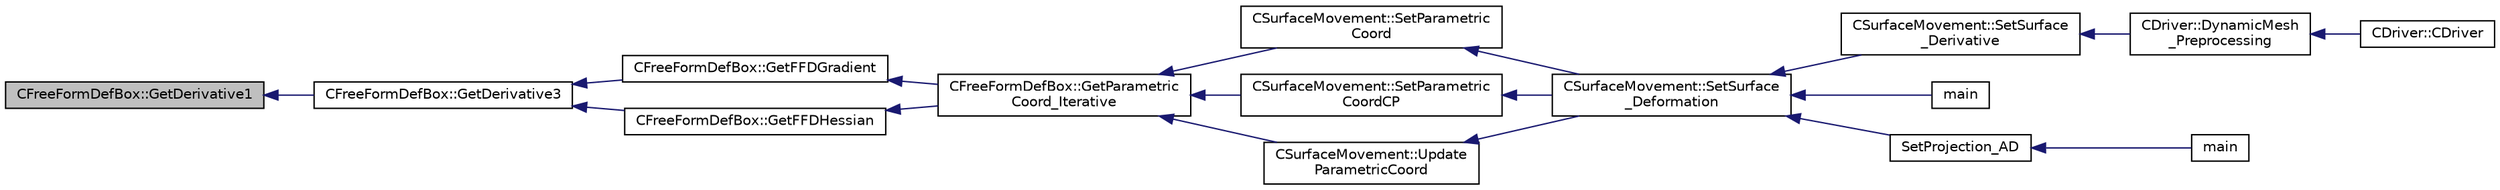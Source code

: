 digraph "CFreeFormDefBox::GetDerivative1"
{
  edge [fontname="Helvetica",fontsize="10",labelfontname="Helvetica",labelfontsize="10"];
  node [fontname="Helvetica",fontsize="10",shape=record];
  rankdir="LR";
  Node251 [label="CFreeFormDefBox::GetDerivative1",height=0.2,width=0.4,color="black", fillcolor="grey75", style="filled", fontcolor="black"];
  Node251 -> Node252 [dir="back",color="midnightblue",fontsize="10",style="solid",fontname="Helvetica"];
  Node252 [label="CFreeFormDefBox::GetDerivative3",height=0.2,width=0.4,color="black", fillcolor="white", style="filled",URL="$class_c_free_form_def_box.html#a5961f75e1dcddea8f42cfd79f3ede13a",tooltip="An auxiliary routine to help us compute the gradient of F(u, v, w) = ||X(u, v, w)-(x, y, z)||^2 = (Sum_ijk^lmn P1_ijk Bi Bj Bk -x)^2+(Sum_ijk^lmn P2_ijk Bi Bj Bk -y)+(Sum_ijk^lmn P3_ijk Bi Bj Bk -z) "];
  Node252 -> Node253 [dir="back",color="midnightblue",fontsize="10",style="solid",fontname="Helvetica"];
  Node253 [label="CFreeFormDefBox::GetFFDGradient",height=0.2,width=0.4,color="black", fillcolor="white", style="filled",URL="$class_c_free_form_def_box.html#a32ca026873144f96ae0e72b0350dfe18",tooltip="The routine computes the gradient of F(u, v, w) = ||X(u, v, w)-(x, y, z)||^2 evaluated at (u..."];
  Node253 -> Node254 [dir="back",color="midnightblue",fontsize="10",style="solid",fontname="Helvetica"];
  Node254 [label="CFreeFormDefBox::GetParametric\lCoord_Iterative",height=0.2,width=0.4,color="black", fillcolor="white", style="filled",URL="$class_c_free_form_def_box.html#a011c6d7a5d805990775f0ee28d827a7f",tooltip="Iterative strategy for computing the parametric coordinates. "];
  Node254 -> Node255 [dir="back",color="midnightblue",fontsize="10",style="solid",fontname="Helvetica"];
  Node255 [label="CSurfaceMovement::SetParametric\lCoord",height=0.2,width=0.4,color="black", fillcolor="white", style="filled",URL="$class_c_surface_movement.html#aba4574819df11175b382e0e765ec2f92",tooltip="Compute the parametric coordinates of a grid point using a point inversion strategy in the free form ..."];
  Node255 -> Node256 [dir="back",color="midnightblue",fontsize="10",style="solid",fontname="Helvetica"];
  Node256 [label="CSurfaceMovement::SetSurface\l_Deformation",height=0.2,width=0.4,color="black", fillcolor="white", style="filled",URL="$class_c_surface_movement.html#a23bec9fbe1bcd7f6117100de93381ac3",tooltip="Set the surface/boundary deformation. "];
  Node256 -> Node257 [dir="back",color="midnightblue",fontsize="10",style="solid",fontname="Helvetica"];
  Node257 [label="CSurfaceMovement::SetSurface\l_Derivative",height=0.2,width=0.4,color="black", fillcolor="white", style="filled",URL="$class_c_surface_movement.html#af6aac73d04565bf6e9b81305b66e97e7",tooltip="Set derivatives of the surface/boundary deformation. "];
  Node257 -> Node258 [dir="back",color="midnightblue",fontsize="10",style="solid",fontname="Helvetica"];
  Node258 [label="CDriver::DynamicMesh\l_Preprocessing",height=0.2,width=0.4,color="black", fillcolor="white", style="filled",URL="$class_c_driver.html#af585d91d9c08dbddcc2b3e67dd5f5af9",tooltip="GridMovement_Preprocessing. "];
  Node258 -> Node259 [dir="back",color="midnightblue",fontsize="10",style="solid",fontname="Helvetica"];
  Node259 [label="CDriver::CDriver",height=0.2,width=0.4,color="black", fillcolor="white", style="filled",URL="$class_c_driver.html#a3fca4a013a6efa9bbb38fe78a86b5f3d",tooltip="Constructor of the class. "];
  Node256 -> Node260 [dir="back",color="midnightblue",fontsize="10",style="solid",fontname="Helvetica"];
  Node260 [label="main",height=0.2,width=0.4,color="black", fillcolor="white", style="filled",URL="$_s_u2___d_e_f_8cpp.html#a0ddf1224851353fc92bfbff6f499fa97"];
  Node256 -> Node261 [dir="back",color="midnightblue",fontsize="10",style="solid",fontname="Helvetica"];
  Node261 [label="SetProjection_AD",height=0.2,width=0.4,color="black", fillcolor="white", style="filled",URL="$_s_u2___d_o_t_8cpp.html#a3fceed882e8eb3d6796c8e8396af7d87",tooltip="Projection of the surface sensitivity using algorithmic differentiation (AD). "];
  Node261 -> Node262 [dir="back",color="midnightblue",fontsize="10",style="solid",fontname="Helvetica"];
  Node262 [label="main",height=0.2,width=0.4,color="black", fillcolor="white", style="filled",URL="$_s_u2___d_o_t_8cpp.html#a0ddf1224851353fc92bfbff6f499fa97"];
  Node254 -> Node263 [dir="back",color="midnightblue",fontsize="10",style="solid",fontname="Helvetica"];
  Node263 [label="CSurfaceMovement::SetParametric\lCoordCP",height=0.2,width=0.4,color="black", fillcolor="white", style="filled",URL="$class_c_surface_movement.html#aa2807f008a1580a5eafd712a7051b548",tooltip="Set the Parametric coordinates. "];
  Node263 -> Node256 [dir="back",color="midnightblue",fontsize="10",style="solid",fontname="Helvetica"];
  Node254 -> Node264 [dir="back",color="midnightblue",fontsize="10",style="solid",fontname="Helvetica"];
  Node264 [label="CSurfaceMovement::Update\lParametricCoord",height=0.2,width=0.4,color="black", fillcolor="white", style="filled",URL="$class_c_surface_movement.html#a955774953bd11927bcfcaec014125126",tooltip="Update the parametric coordinates of a grid point using a point inversion strategy in the free form F..."];
  Node264 -> Node256 [dir="back",color="midnightblue",fontsize="10",style="solid",fontname="Helvetica"];
  Node252 -> Node265 [dir="back",color="midnightblue",fontsize="10",style="solid",fontname="Helvetica"];
  Node265 [label="CFreeFormDefBox::GetFFDHessian",height=0.2,width=0.4,color="black", fillcolor="white", style="filled",URL="$class_c_free_form_def_box.html#ae7e30b9f7e4e1d5683fc02c9097cb521",tooltip="The routine that computes the Hessian of F(u, v, w) = ||X(u, v, w)-(x, y, z)||^2 evaluated at (u..."];
  Node265 -> Node254 [dir="back",color="midnightblue",fontsize="10",style="solid",fontname="Helvetica"];
}
